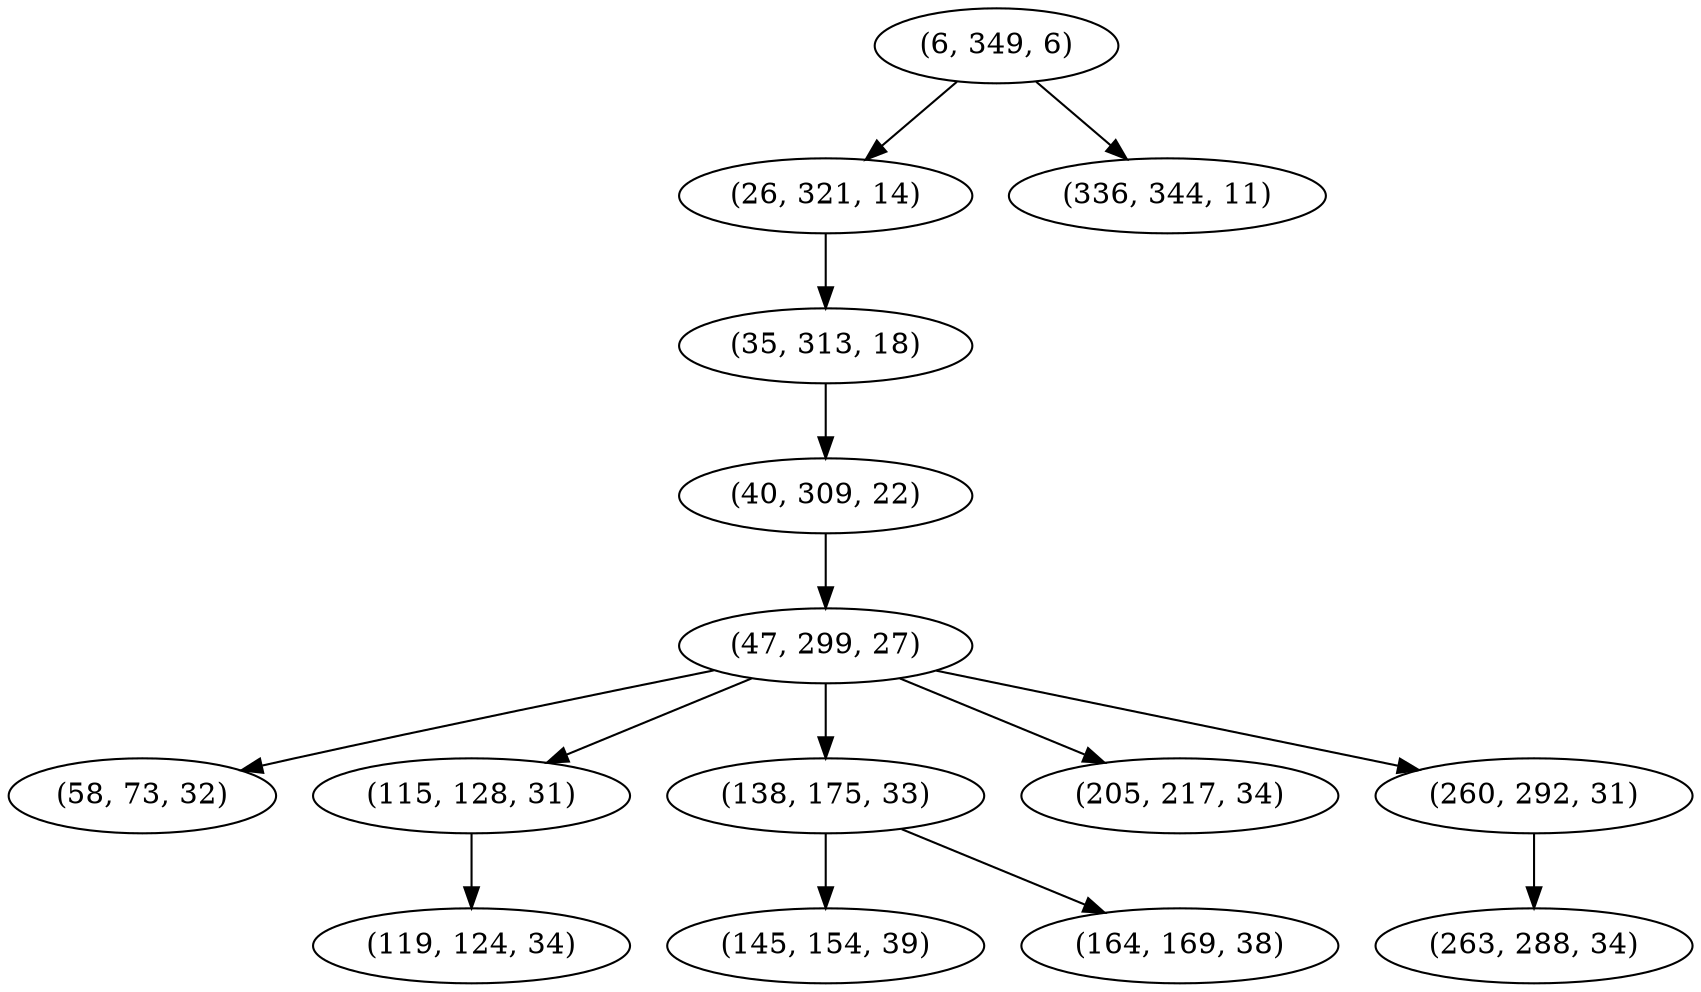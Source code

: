 digraph tree {
    "(6, 349, 6)";
    "(26, 321, 14)";
    "(35, 313, 18)";
    "(40, 309, 22)";
    "(47, 299, 27)";
    "(58, 73, 32)";
    "(115, 128, 31)";
    "(119, 124, 34)";
    "(138, 175, 33)";
    "(145, 154, 39)";
    "(164, 169, 38)";
    "(205, 217, 34)";
    "(260, 292, 31)";
    "(263, 288, 34)";
    "(336, 344, 11)";
    "(6, 349, 6)" -> "(26, 321, 14)";
    "(6, 349, 6)" -> "(336, 344, 11)";
    "(26, 321, 14)" -> "(35, 313, 18)";
    "(35, 313, 18)" -> "(40, 309, 22)";
    "(40, 309, 22)" -> "(47, 299, 27)";
    "(47, 299, 27)" -> "(58, 73, 32)";
    "(47, 299, 27)" -> "(115, 128, 31)";
    "(47, 299, 27)" -> "(138, 175, 33)";
    "(47, 299, 27)" -> "(205, 217, 34)";
    "(47, 299, 27)" -> "(260, 292, 31)";
    "(115, 128, 31)" -> "(119, 124, 34)";
    "(138, 175, 33)" -> "(145, 154, 39)";
    "(138, 175, 33)" -> "(164, 169, 38)";
    "(260, 292, 31)" -> "(263, 288, 34)";
}
